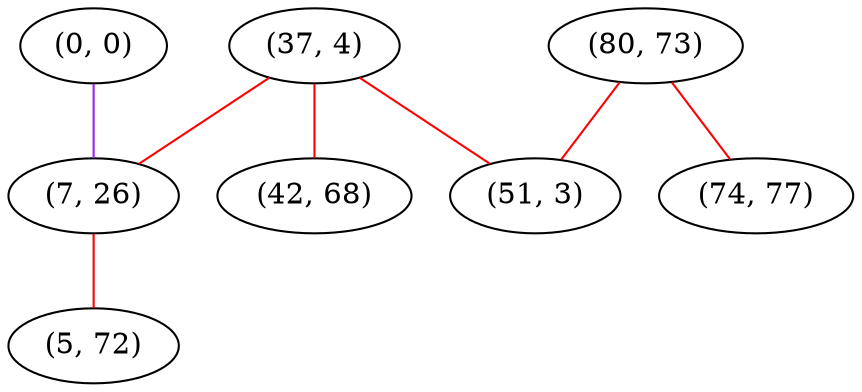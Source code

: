 graph "" {
"(37, 4)";
"(0, 0)";
"(42, 68)";
"(7, 26)";
"(80, 73)";
"(74, 77)";
"(51, 3)";
"(5, 72)";
"(37, 4)" -- "(42, 68)"  [color=red, key=0, weight=1];
"(37, 4)" -- "(7, 26)"  [color=red, key=0, weight=1];
"(37, 4)" -- "(51, 3)"  [color=red, key=0, weight=1];
"(0, 0)" -- "(7, 26)"  [color=purple, key=0, weight=4];
"(7, 26)" -- "(5, 72)"  [color=red, key=0, weight=1];
"(80, 73)" -- "(74, 77)"  [color=red, key=0, weight=1];
"(80, 73)" -- "(51, 3)"  [color=red, key=0, weight=1];
}
